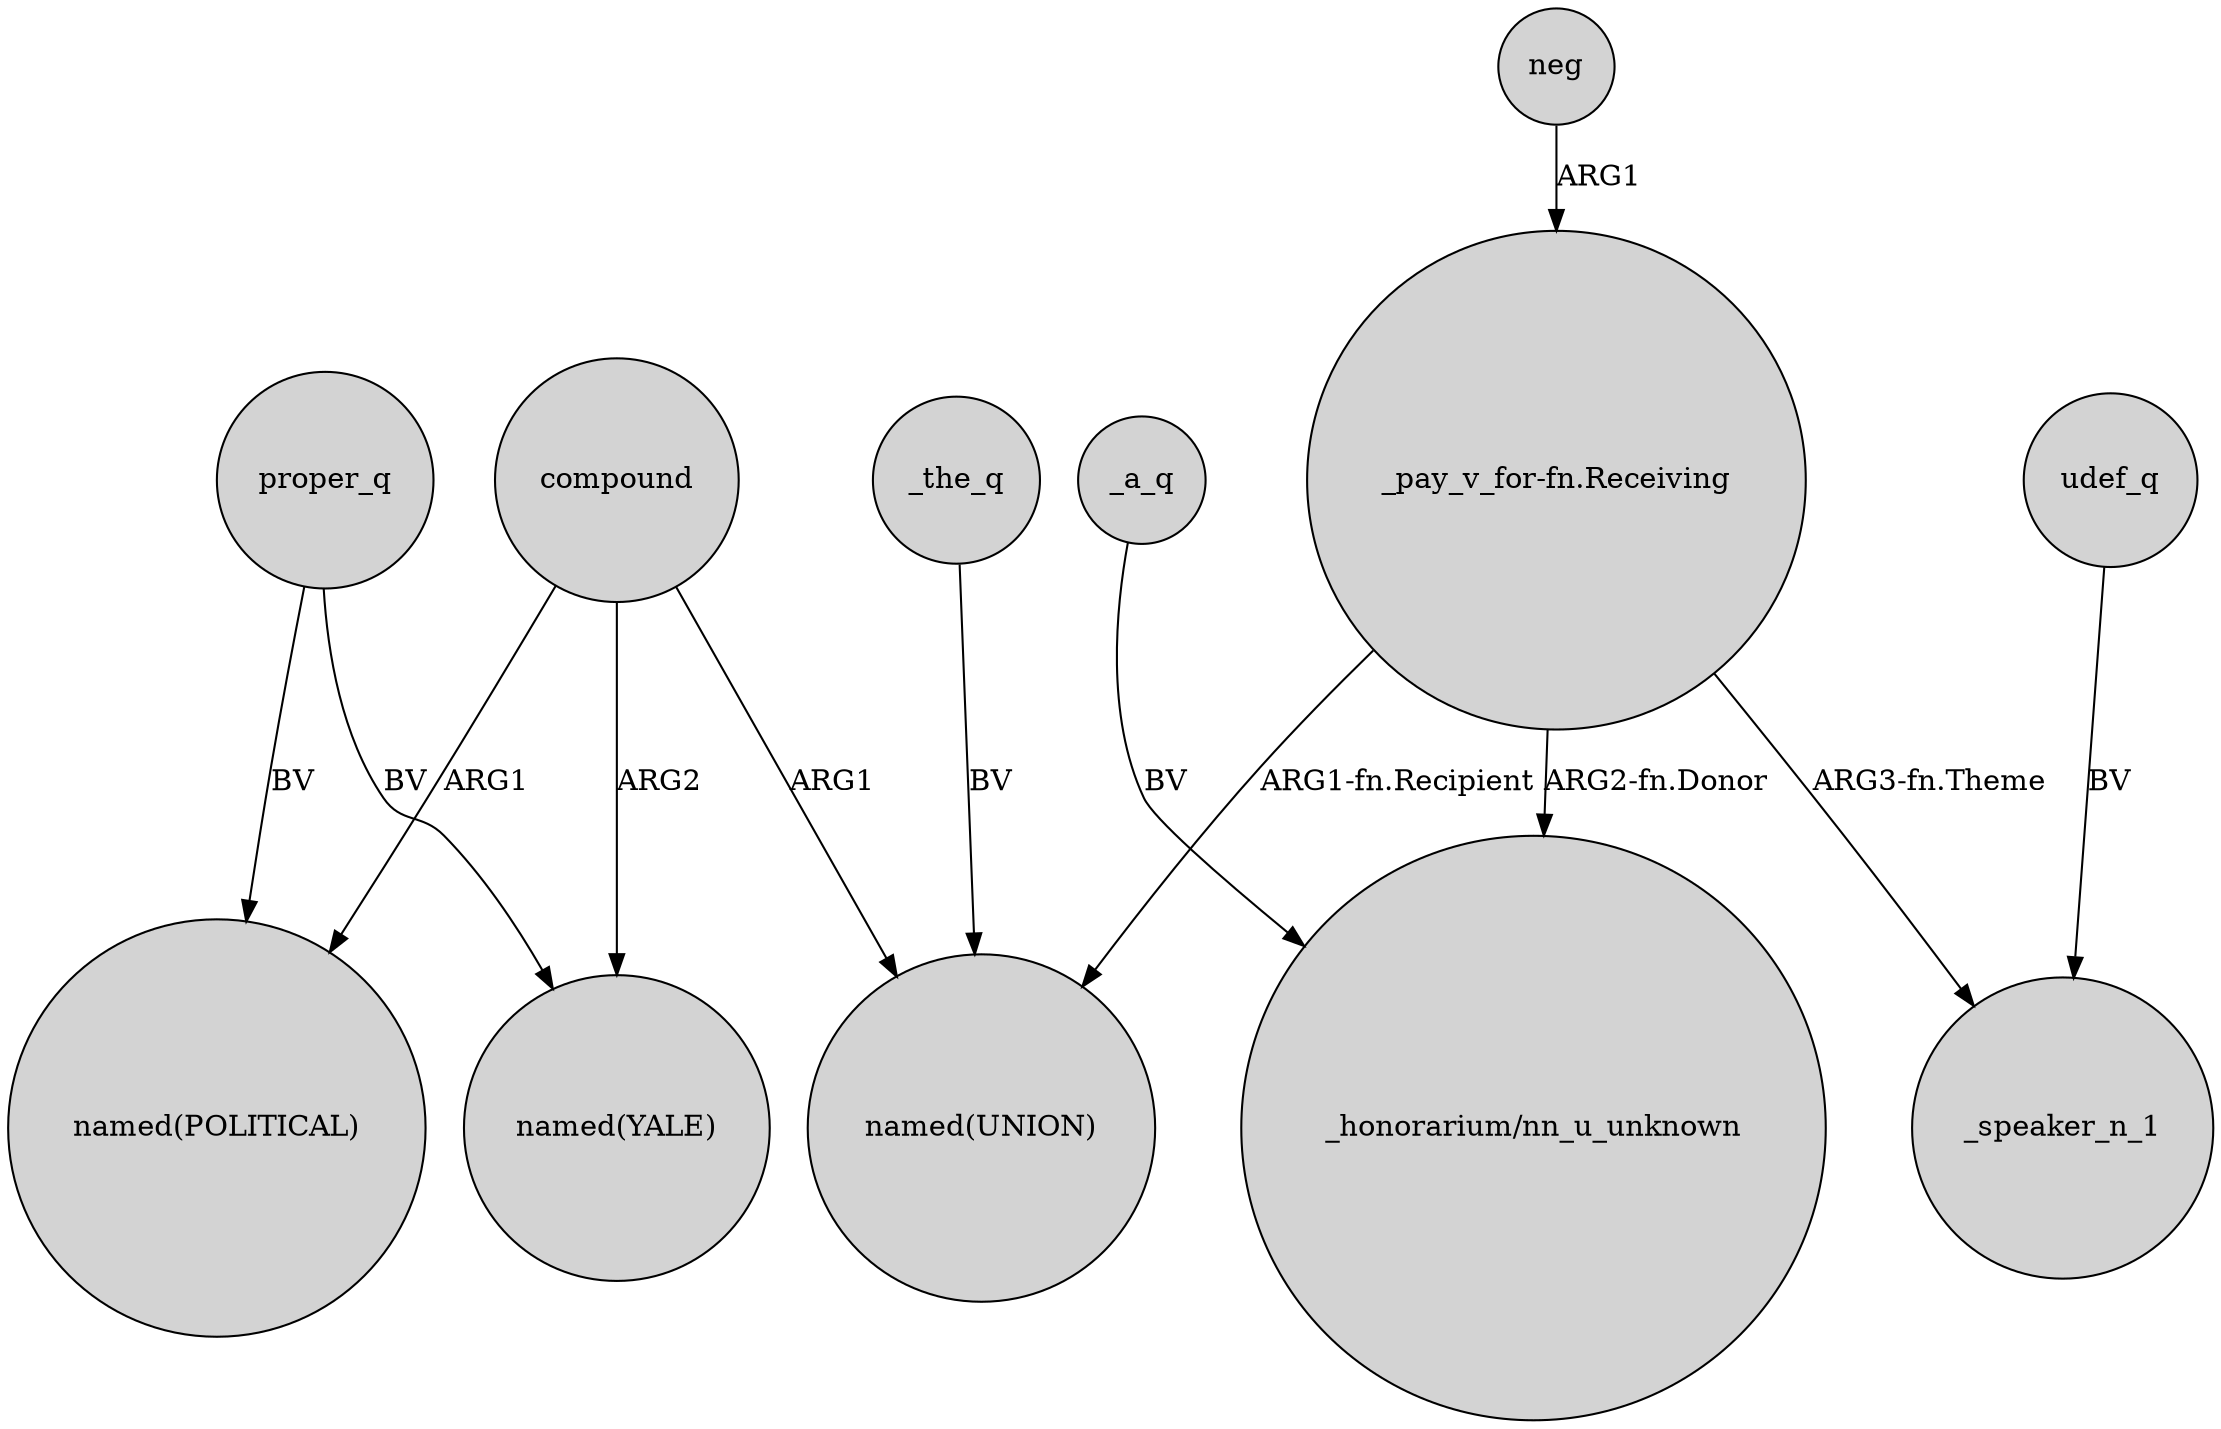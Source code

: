 digraph {
	node [shape=circle style=filled]
	compound -> "named(YALE)" [label=ARG2]
	"_pay_v_for-fn.Receiving" -> "named(UNION)" [label="ARG1-fn.Recipient"]
	"_pay_v_for-fn.Receiving" -> "_honorarium/nn_u_unknown" [label="ARG2-fn.Donor"]
	"_pay_v_for-fn.Receiving" -> _speaker_n_1 [label="ARG3-fn.Theme"]
	udef_q -> _speaker_n_1 [label=BV]
	compound -> "named(POLITICAL)" [label=ARG1]
	_the_q -> "named(UNION)" [label=BV]
	neg -> "_pay_v_for-fn.Receiving" [label=ARG1]
	compound -> "named(UNION)" [label=ARG1]
	_a_q -> "_honorarium/nn_u_unknown" [label=BV]
	proper_q -> "named(YALE)" [label=BV]
	proper_q -> "named(POLITICAL)" [label=BV]
}
